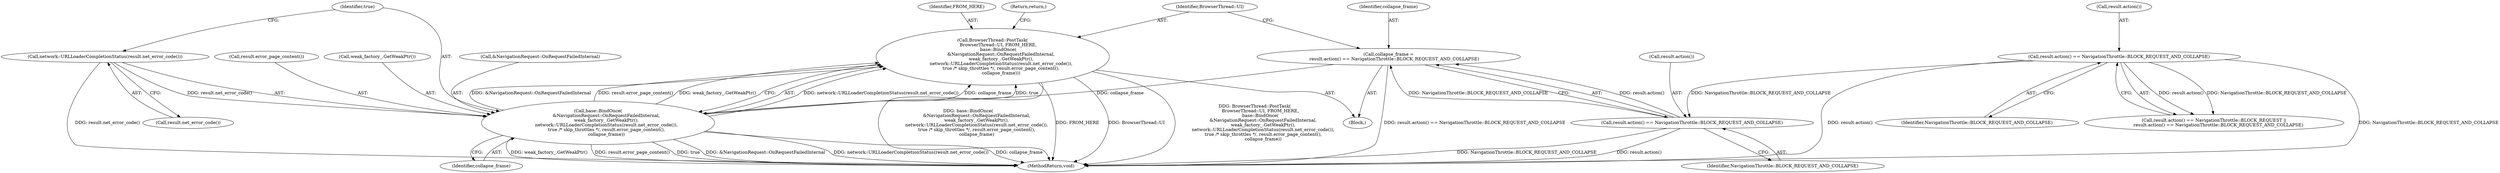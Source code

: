 digraph "0_Chrome_8355de453bb4014b74b2db5d7ca38c5664d65d83@API" {
"1000161" [label="(Call,BrowserThread::PostTask(\n        BrowserThread::UI, FROM_HERE,\n        base::BindOnce(\n            &NavigationRequest::OnRequestFailedInternal,\n            weak_factory_.GetWeakPtr(),\n            network::URLLoaderCompletionStatus(result.net_error_code()),\n            true /* skip_throttles */, result.error_page_content(),\n            collapse_frame)))"];
"1000164" [label="(Call,base::BindOnce(\n            &NavigationRequest::OnRequestFailedInternal,\n            weak_factory_.GetWeakPtr(),\n            network::URLLoaderCompletionStatus(result.net_error_code()),\n            true /* skip_throttles */, result.error_page_content(),\n            collapse_frame))"];
"1000168" [label="(Call,network::URLLoaderCompletionStatus(result.net_error_code()))"];
"1000156" [label="(Call,collapse_frame =\n        result.action() == NavigationThrottle::BLOCK_REQUEST_AND_COLLAPSE)"];
"1000158" [label="(Call,result.action() == NavigationThrottle::BLOCK_REQUEST_AND_COLLAPSE)"];
"1000129" [label="(Call,result.action() == NavigationThrottle::BLOCK_REQUEST_AND_COLLAPSE)"];
"1000160" [label="(Identifier,NavigationThrottle::BLOCK_REQUEST_AND_COLLAPSE)"];
"1000157" [label="(Identifier,collapse_frame)"];
"1000172" [label="(Identifier,collapse_frame)"];
"1000158" [label="(Call,result.action() == NavigationThrottle::BLOCK_REQUEST_AND_COLLAPSE)"];
"1000132" [label="(Block,)"];
"1000130" [label="(Call,result.action())"];
"1000164" [label="(Call,base::BindOnce(\n            &NavigationRequest::OnRequestFailedInternal,\n            weak_factory_.GetWeakPtr(),\n            network::URLLoaderCompletionStatus(result.net_error_code()),\n            true /* skip_throttles */, result.error_page_content(),\n            collapse_frame))"];
"1000168" [label="(Call,network::URLLoaderCompletionStatus(result.net_error_code()))"];
"1000162" [label="(Identifier,BrowserThread::UI)"];
"1000171" [label="(Call,result.error_page_content())"];
"1000169" [label="(Call,result.net_error_code())"];
"1000129" [label="(Call,result.action() == NavigationThrottle::BLOCK_REQUEST_AND_COLLAPSE)"];
"1000131" [label="(Identifier,NavigationThrottle::BLOCK_REQUEST_AND_COLLAPSE)"];
"1000161" [label="(Call,BrowserThread::PostTask(\n        BrowserThread::UI, FROM_HERE,\n        base::BindOnce(\n            &NavigationRequest::OnRequestFailedInternal,\n            weak_factory_.GetWeakPtr(),\n            network::URLLoaderCompletionStatus(result.net_error_code()),\n            true /* skip_throttles */, result.error_page_content(),\n            collapse_frame)))"];
"1000156" [label="(Call,collapse_frame =\n        result.action() == NavigationThrottle::BLOCK_REQUEST_AND_COLLAPSE)"];
"1000391" [label="(MethodReturn,void)"];
"1000159" [label="(Call,result.action())"];
"1000163" [label="(Identifier,FROM_HERE)"];
"1000165" [label="(Call,&NavigationRequest::OnRequestFailedInternal)"];
"1000125" [label="(Call,result.action() == NavigationThrottle::BLOCK_REQUEST ||\n      result.action() == NavigationThrottle::BLOCK_REQUEST_AND_COLLAPSE)"];
"1000173" [label="(Return,return;)"];
"1000170" [label="(Identifier,true)"];
"1000167" [label="(Call,weak_factory_.GetWeakPtr())"];
"1000161" -> "1000132"  [label="AST: "];
"1000161" -> "1000164"  [label="CFG: "];
"1000162" -> "1000161"  [label="AST: "];
"1000163" -> "1000161"  [label="AST: "];
"1000164" -> "1000161"  [label="AST: "];
"1000173" -> "1000161"  [label="CFG: "];
"1000161" -> "1000391"  [label="DDG: base::BindOnce(\n            &NavigationRequest::OnRequestFailedInternal,\n            weak_factory_.GetWeakPtr(),\n            network::URLLoaderCompletionStatus(result.net_error_code()),\n            true /* skip_throttles */, result.error_page_content(),\n            collapse_frame)"];
"1000161" -> "1000391"  [label="DDG: FROM_HERE"];
"1000161" -> "1000391"  [label="DDG: BrowserThread::UI"];
"1000161" -> "1000391"  [label="DDG: BrowserThread::PostTask(\n        BrowserThread::UI, FROM_HERE,\n        base::BindOnce(\n            &NavigationRequest::OnRequestFailedInternal,\n            weak_factory_.GetWeakPtr(),\n            network::URLLoaderCompletionStatus(result.net_error_code()),\n            true /* skip_throttles */, result.error_page_content(),\n            collapse_frame))"];
"1000164" -> "1000161"  [label="DDG: network::URLLoaderCompletionStatus(result.net_error_code())"];
"1000164" -> "1000161"  [label="DDG: collapse_frame"];
"1000164" -> "1000161"  [label="DDG: true"];
"1000164" -> "1000161"  [label="DDG: &NavigationRequest::OnRequestFailedInternal"];
"1000164" -> "1000161"  [label="DDG: result.error_page_content()"];
"1000164" -> "1000161"  [label="DDG: weak_factory_.GetWeakPtr()"];
"1000164" -> "1000172"  [label="CFG: "];
"1000165" -> "1000164"  [label="AST: "];
"1000167" -> "1000164"  [label="AST: "];
"1000168" -> "1000164"  [label="AST: "];
"1000170" -> "1000164"  [label="AST: "];
"1000171" -> "1000164"  [label="AST: "];
"1000172" -> "1000164"  [label="AST: "];
"1000164" -> "1000391"  [label="DDG: network::URLLoaderCompletionStatus(result.net_error_code())"];
"1000164" -> "1000391"  [label="DDG: collapse_frame"];
"1000164" -> "1000391"  [label="DDG: weak_factory_.GetWeakPtr()"];
"1000164" -> "1000391"  [label="DDG: result.error_page_content()"];
"1000164" -> "1000391"  [label="DDG: true"];
"1000164" -> "1000391"  [label="DDG: &NavigationRequest::OnRequestFailedInternal"];
"1000168" -> "1000164"  [label="DDG: result.net_error_code()"];
"1000156" -> "1000164"  [label="DDG: collapse_frame"];
"1000168" -> "1000169"  [label="CFG: "];
"1000169" -> "1000168"  [label="AST: "];
"1000170" -> "1000168"  [label="CFG: "];
"1000168" -> "1000391"  [label="DDG: result.net_error_code()"];
"1000156" -> "1000132"  [label="AST: "];
"1000156" -> "1000158"  [label="CFG: "];
"1000157" -> "1000156"  [label="AST: "];
"1000158" -> "1000156"  [label="AST: "];
"1000162" -> "1000156"  [label="CFG: "];
"1000156" -> "1000391"  [label="DDG: result.action() == NavigationThrottle::BLOCK_REQUEST_AND_COLLAPSE"];
"1000158" -> "1000156"  [label="DDG: result.action()"];
"1000158" -> "1000156"  [label="DDG: NavigationThrottle::BLOCK_REQUEST_AND_COLLAPSE"];
"1000158" -> "1000160"  [label="CFG: "];
"1000159" -> "1000158"  [label="AST: "];
"1000160" -> "1000158"  [label="AST: "];
"1000158" -> "1000391"  [label="DDG: result.action()"];
"1000158" -> "1000391"  [label="DDG: NavigationThrottle::BLOCK_REQUEST_AND_COLLAPSE"];
"1000129" -> "1000158"  [label="DDG: NavigationThrottle::BLOCK_REQUEST_AND_COLLAPSE"];
"1000129" -> "1000125"  [label="AST: "];
"1000129" -> "1000131"  [label="CFG: "];
"1000130" -> "1000129"  [label="AST: "];
"1000131" -> "1000129"  [label="AST: "];
"1000125" -> "1000129"  [label="CFG: "];
"1000129" -> "1000391"  [label="DDG: result.action()"];
"1000129" -> "1000391"  [label="DDG: NavigationThrottle::BLOCK_REQUEST_AND_COLLAPSE"];
"1000129" -> "1000125"  [label="DDG: result.action()"];
"1000129" -> "1000125"  [label="DDG: NavigationThrottle::BLOCK_REQUEST_AND_COLLAPSE"];
}
